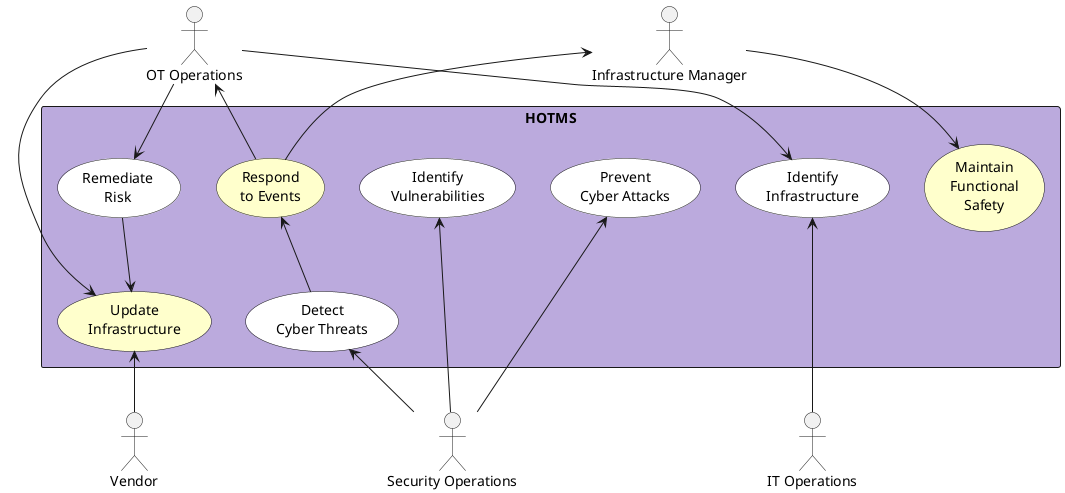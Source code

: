 @startuml
Actor "IT Operations" as ITOps
Actor "OT Operations" as OTOps
Actor "Infrastructure Manager" as IM
Actor "Security Operations" as SecOps
Actor Vendor


rectangle "HOTMS" #bbaadd {
    usecase "Identify\nInfrastructure" as II #white
    usecase "Update\nInfrastructure" as UI #ffffcc
    usecase "Identify\nVulnerabilities" as IV #white
    usecase "Prevent\nCyber Attacks" as PCA #white
    usecase "Detect\nCyber Threats" as DCT #white
    usecase "Respond\nto Events" as RE #ffffcc
    usecase "Remediate\nRisk" as R #white
    usecase "Maintain\nFunctional\nSafety" as MFS #ffffcc
}
UI <-- Vendor
OTOps --> II
OTOps --> UI
IV <--- SecOps
PCA <-- SecOps
DCT <-- SecOps
OTOps <-- RE
OTOps --> R
R --> UI
RE <-- DCT
IM <- RE
IM -down-> MFS

II <-down-- ITOps
@enduml
